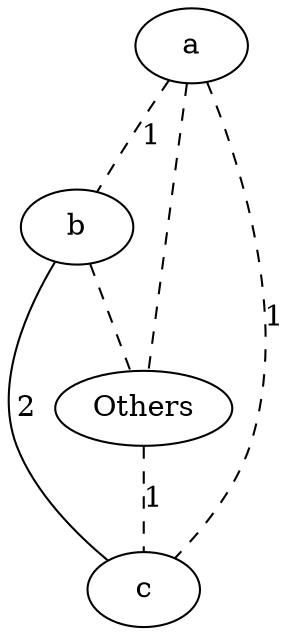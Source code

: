 strict graph "()" {
a;
b;
Others;
c;
a -- b  [color=black, label=1, style=dashed];
a -- Others  [color=black, style=dashed];
a -- c  [color=black, label=1, style=dashed];
b -- Others  [color=black, style=dashed];
b -- c  [color=black, label=2, style=solid];
Others -- c  [color=black, label=1, style=dashed];
}

